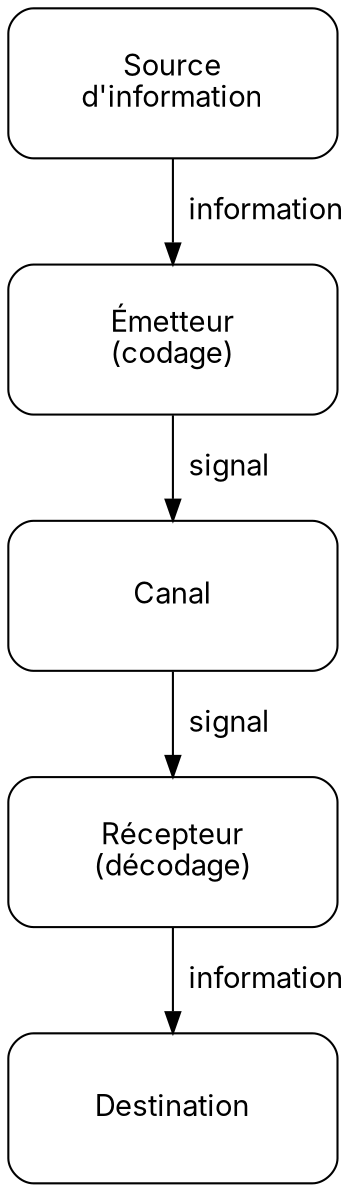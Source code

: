 digraph communication {
    rankdir=TB; // top-to-bottom
    graph [fontname="Inter"];

    node [
        shape=box,
        style="rounded,filled",   // coins arrondis
        fontname="Inter",
        fixedsize=true,
        width=2.2,
        height=1,
        fillcolor="white"; 
    ];
    edge [fontname="Inter"];

    // Nœuds (placés verticalement automatiquement grâce à rankdir=TB)
    source       [label="Source\nd'information"];
    encoder      [label="Émetteur\n(codage)"];
    channel      [label="Canal"];
    decoder      [label="Récepteur\n(décodage)"];
    destination  [label="Destination"];

    // Connexions verticales
    source     -> encoder     [label="  information "];
    encoder    -> channel     [label="  signal "];
    channel    -> decoder     [label="  signal "];
    decoder    -> destination [label="  information "];
}
